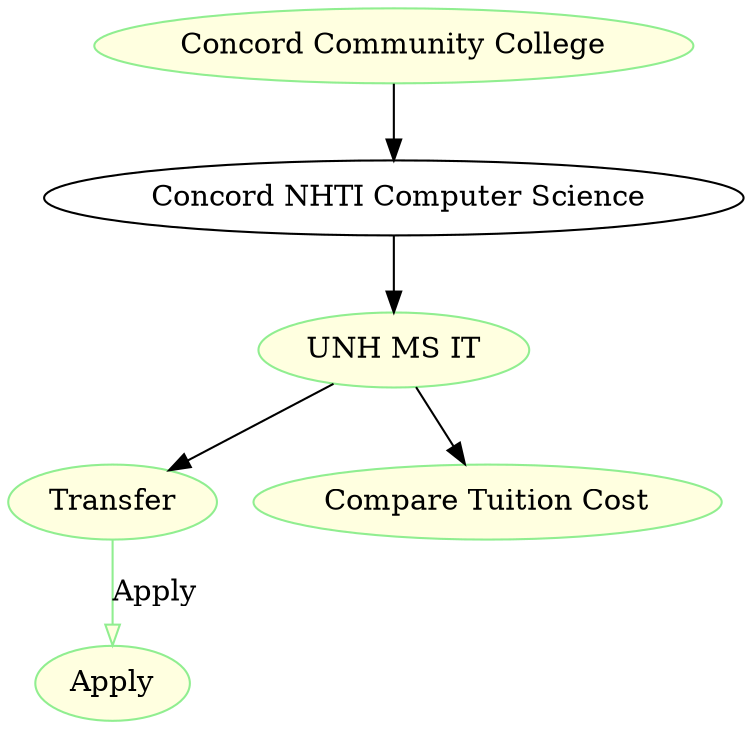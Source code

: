 digraph G {
	
                             from_nhit [label="Concord Community College" URL="/transfer_college?college=nhit" color=lightgreen fillcolor=lightyellow style=filled]
                           transfer [label="Transfer" URL= "https://www.nhtransfer.org/sites/nhtransfer.org/files/media/nhtransferapplication.pdf" color=lightgreen fillcolor=lightyellow style=filled]
	nhit_compare_tuition_cost [label="Compare Tuition Cost" URL="https://manchester.unh.edu/costs" color=lightgreen fillcolor=lightyellow style=filled]
	nhit_list_of_unh_programs [label="UNH MS IT" URL="https://manchester.unh.edu/academics/degree-programs/information-technology"                   color=lightgreen fillcolor=lightyellow style=filled ]
	nhit_computer_science [label=" Concord NHTI Computer Science"]
	
	
	nhit_apply_to_it [label=Apply URL="/index.html" color=lightgreen fillcolor=lightyellow style=filled]
	from_nhit -> nhit_computer_science
	nhit_computer_science -> nhit_list_of_unh_programs
                           nhit_list_of_unh_programs -> transfer
                          nhit_list_of_unh_programs -> nhit_compare_tuition_cost
                          transfer -> nhit_apply_to_it [label=Apply URL="/index.html" color=lightgreen fillcolor=lightyellow style=filled]
	
}
















































































































